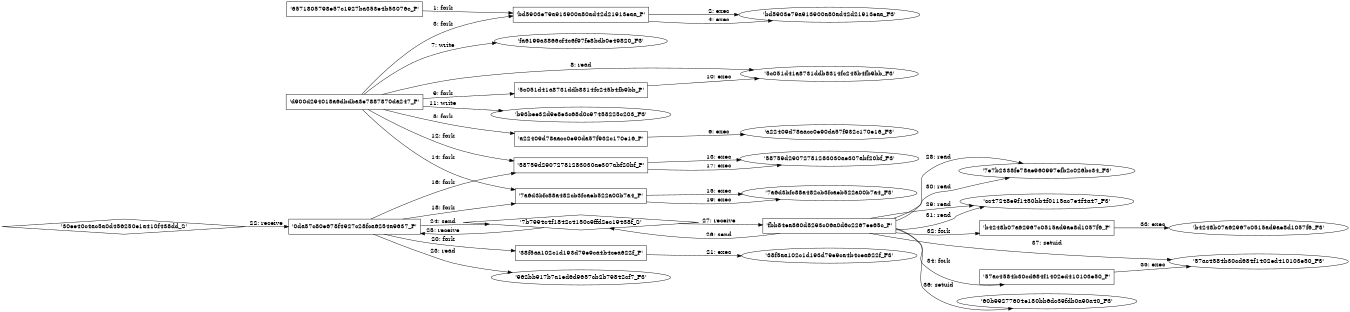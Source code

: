 digraph "D:\Learning\Paper\apt\基于CTI的攻击预警\Dataset\攻击图\ASGfromALLCTI\Enterprise Threat Encounters Scenarios and Recommendations – Part 1.dot" {
rankdir="LR"
size="9"
fixedsize="false"
splines="true"
nodesep=0.3
ranksep=0
fontsize=10
overlap="scalexy"
engine= "neato"
	"'6571805798e57c1927ba353e4b53076c_P'" [node_type=Process shape=box]
	"'bd5903e79a913900a80ad42d21913eaa_P'" [node_type=Process shape=box]
	"'6571805798e57c1927ba353e4b53076c_P'" -> "'bd5903e79a913900a80ad42d21913eaa_P'" [label="1: fork"]
	"'bd5903e79a913900a80ad42d21913eaa_P'" [node_type=Process shape=box]
	"'bd5903e79a913900a80ad42d21913eaa_F3'" [node_type=File shape=ellipse]
	"'bd5903e79a913900a80ad42d21913eaa_P'" -> "'bd5903e79a913900a80ad42d21913eaa_F3'" [label="2: exec"]
	"'d900d294018a6dbdba3e7887870da247_P'" [node_type=Process shape=box]
	"'bd5903e79a913900a80ad42d21913eaa_P'" [node_type=Process shape=box]
	"'d900d294018a6dbdba3e7887870da247_P'" -> "'bd5903e79a913900a80ad42d21913eaa_P'" [label="3: fork"]
	"'bd5903e79a913900a80ad42d21913eaa_P'" [node_type=Process shape=box]
	"'bd5903e79a913900a80ad42d21913eaa_F3'" [node_type=File shape=ellipse]
	"'bd5903e79a913900a80ad42d21913eaa_P'" -> "'bd5903e79a913900a80ad42d21913eaa_F3'" [label="4: exec"]
	"'d900d294018a6dbdba3e7887870da247_P'" [node_type=Process shape=box]
	"'a22409d78aacc0e90da57f932c170e16_P'" [node_type=Process shape=box]
	"'d900d294018a6dbdba3e7887870da247_P'" -> "'a22409d78aacc0e90da57f932c170e16_P'" [label="5: fork"]
	"'a22409d78aacc0e90da57f932c170e16_P'" [node_type=Process shape=box]
	"'a22409d78aacc0e90da57f932c170e16_F3'" [node_type=File shape=ellipse]
	"'a22409d78aacc0e90da57f932c170e16_P'" -> "'a22409d78aacc0e90da57f932c170e16_F3'" [label="6: exec"]
	"'fa6199a3866cf4c6f97fe8bdb0e49820_F3'" [node_type=file shape=ellipse]
	"'d900d294018a6dbdba3e7887870da247_P'" [node_type=Process shape=box]
	"'d900d294018a6dbdba3e7887870da247_P'" -> "'fa6199a3866cf4c6f97fe8bdb0e49820_F3'" [label="7: write"]
	"'5c051d41a8731ddb8314fc245b4fb9bb_F3'" [node_type=file shape=ellipse]
	"'d900d294018a6dbdba3e7887870da247_P'" [node_type=Process shape=box]
	"'d900d294018a6dbdba3e7887870da247_P'" -> "'5c051d41a8731ddb8314fc245b4fb9bb_F3'" [label="8: read"]
	"'d900d294018a6dbdba3e7887870da247_P'" [node_type=Process shape=box]
	"'5c051d41a8731ddb8314fc245b4fb9bb_P'" [node_type=Process shape=box]
	"'d900d294018a6dbdba3e7887870da247_P'" -> "'5c051d41a8731ddb8314fc245b4fb9bb_P'" [label="9: fork"]
	"'5c051d41a8731ddb8314fc245b4fb9bb_P'" [node_type=Process shape=box]
	"'5c051d41a8731ddb8314fc245b4fb9bb_F3'" [node_type=File shape=ellipse]
	"'5c051d41a8731ddb8314fc245b4fb9bb_P'" -> "'5c051d41a8731ddb8314fc245b4fb9bb_F3'" [label="10: exec"]
	"'b93bee32d9e8e3c68d0c97458225c203_F3'" [node_type=file shape=ellipse]
	"'d900d294018a6dbdba3e7887870da247_P'" [node_type=Process shape=box]
	"'d900d294018a6dbdba3e7887870da247_P'" -> "'b93bee32d9e8e3c68d0c97458225c203_F3'" [label="11: write"]
	"'d900d294018a6dbdba3e7887870da247_P'" [node_type=Process shape=box]
	"'58759d29072781283030ae307abf20bf_P'" [node_type=Process shape=box]
	"'d900d294018a6dbdba3e7887870da247_P'" -> "'58759d29072781283030ae307abf20bf_P'" [label="12: fork"]
	"'58759d29072781283030ae307abf20bf_P'" [node_type=Process shape=box]
	"'58759d29072781283030ae307abf20bf_F3'" [node_type=File shape=ellipse]
	"'58759d29072781283030ae307abf20bf_P'" -> "'58759d29072781283030ae307abf20bf_F3'" [label="13: exec"]
	"'d900d294018a6dbdba3e7887870da247_P'" [node_type=Process shape=box]
	"'7a6d3bfc88a482cb3fcaeb522a00b7a4_P'" [node_type=Process shape=box]
	"'d900d294018a6dbdba3e7887870da247_P'" -> "'7a6d3bfc88a482cb3fcaeb522a00b7a4_P'" [label="14: fork"]
	"'7a6d3bfc88a482cb3fcaeb522a00b7a4_P'" [node_type=Process shape=box]
	"'7a6d3bfc88a482cb3fcaeb522a00b7a4_F3'" [node_type=File shape=ellipse]
	"'7a6d3bfc88a482cb3fcaeb522a00b7a4_P'" -> "'7a6d3bfc88a482cb3fcaeb522a00b7a4_F3'" [label="15: exec"]
	"'0da57c80e678f4927c28fca6254a9637_P'" [node_type=Process shape=box]
	"'58759d29072781283030ae307abf20bf_P'" [node_type=Process shape=box]
	"'0da57c80e678f4927c28fca6254a9637_P'" -> "'58759d29072781283030ae307abf20bf_P'" [label="16: fork"]
	"'58759d29072781283030ae307abf20bf_P'" [node_type=Process shape=box]
	"'58759d29072781283030ae307abf20bf_F3'" [node_type=File shape=ellipse]
	"'58759d29072781283030ae307abf20bf_P'" -> "'58759d29072781283030ae307abf20bf_F3'" [label="17: exec"]
	"'0da57c80e678f4927c28fca6254a9637_P'" [node_type=Process shape=box]
	"'7a6d3bfc88a482cb3fcaeb522a00b7a4_P'" [node_type=Process shape=box]
	"'0da57c80e678f4927c28fca6254a9637_P'" -> "'7a6d3bfc88a482cb3fcaeb522a00b7a4_P'" [label="18: fork"]
	"'7a6d3bfc88a482cb3fcaeb522a00b7a4_P'" [node_type=Process shape=box]
	"'7a6d3bfc88a482cb3fcaeb522a00b7a4_F3'" [node_type=File shape=ellipse]
	"'7a6d3bfc88a482cb3fcaeb522a00b7a4_P'" -> "'7a6d3bfc88a482cb3fcaeb522a00b7a4_F3'" [label="19: exec"]
	"'0da57c80e678f4927c28fca6254a9637_P'" [node_type=Process shape=box]
	"'38f5aa102c1d193d79e9ca4b4cea622f_P'" [node_type=Process shape=box]
	"'0da57c80e678f4927c28fca6254a9637_P'" -> "'38f5aa102c1d193d79e9ca4b4cea622f_P'" [label="20: fork"]
	"'38f5aa102c1d193d79e9ca4b4cea622f_P'" [node_type=Process shape=box]
	"'38f5aa102c1d193d79e9ca4b4cea622f_F3'" [node_type=File shape=ellipse]
	"'38f5aa102c1d193d79e9ca4b4cea622f_P'" -> "'38f5aa102c1d193d79e9ca4b4cea622f_F3'" [label="21: exec"]
	"'0da57c80e678f4927c28fca6254a9637_P'" [node_type=Process shape=box]
	"'30ee40c4ac5a0d456250e1a410f438dd_S'" [node_type=Socket shape=diamond]
	"'30ee40c4ac5a0d456250e1a410f438dd_S'" -> "'0da57c80e678f4927c28fca6254a9637_P'" [label="22: receive"]
	"'962bb917b7a1ed6d9657cb2b79842cf7_F3'" [node_type=file shape=ellipse]
	"'0da57c80e678f4927c28fca6254a9637_P'" [node_type=Process shape=box]
	"'0da57c80e678f4927c28fca6254a9637_P'" -> "'962bb917b7a1ed6d9657cb2b79842cf7_F3'" [label="23: read"]
	"'7b7994c4f1842c4150c9ffd2ec19438f_S'" [node_type=Socket shape=diamond]
	"'0da57c80e678f4927c28fca6254a9637_P'" [node_type=Process shape=box]
	"'0da57c80e678f4927c28fca6254a9637_P'" -> "'7b7994c4f1842c4150c9ffd2ec19438f_S'" [label="24: send"]
	"'7b7994c4f1842c4150c9ffd2ec19438f_S'" -> "'0da57c80e678f4927c28fca6254a9637_P'" [label="25: receive"]
	"'7b7994c4f1842c4150c9ffd2ec19438f_S'" [node_type=Socket shape=diamond]
	"'fbb84ea860d8293c06a0d6c2267ee65c_P'" [node_type=Process shape=box]
	"'fbb84ea860d8293c06a0d6c2267ee65c_P'" -> "'7b7994c4f1842c4150c9ffd2ec19438f_S'" [label="26: send"]
	"'7b7994c4f1842c4150c9ffd2ec19438f_S'" -> "'fbb84ea860d8293c06a0d6c2267ee65c_P'" [label="27: receive"]
	"'7e7b2338fe78ae960997efb2c026bc34_F3'" [node_type=file shape=ellipse]
	"'fbb84ea860d8293c06a0d6c2267ee65c_P'" [node_type=Process shape=box]
	"'fbb84ea860d8293c06a0d6c2267ee65c_P'" -> "'7e7b2338fe78ae960997efb2c026bc34_F3'" [label="28: read"]
	"'cc47248e9f1450bb4f0115ac7e4f4a47_F3'" [node_type=file shape=ellipse]
	"'fbb84ea860d8293c06a0d6c2267ee65c_P'" [node_type=Process shape=box]
	"'fbb84ea860d8293c06a0d6c2267ee65c_P'" -> "'cc47248e9f1450bb4f0115ac7e4f4a47_F3'" [label="29: read"]
	"'7e7b2338fe78ae960997efb2c026bc34_F3'" [node_type=file shape=ellipse]
	"'fbb84ea860d8293c06a0d6c2267ee65c_P'" [node_type=Process shape=box]
	"'fbb84ea860d8293c06a0d6c2267ee65c_P'" -> "'7e7b2338fe78ae960997efb2c026bc34_F3'" [label="30: read"]
	"'cc47248e9f1450bb4f0115ac7e4f4a47_F3'" [node_type=file shape=ellipse]
	"'fbb84ea860d8293c06a0d6c2267ee65c_P'" [node_type=Process shape=box]
	"'fbb84ea860d8293c06a0d6c2267ee65c_P'" -> "'cc47248e9f1450bb4f0115ac7e4f4a47_F3'" [label="31: read"]
	"'fbb84ea860d8293c06a0d6c2267ee65c_P'" [node_type=Process shape=box]
	"'b4248b07a62967c0515ad9ae8d1057f6_P'" [node_type=Process shape=box]
	"'fbb84ea860d8293c06a0d6c2267ee65c_P'" -> "'b4248b07a62967c0515ad9ae8d1057f6_P'" [label="32: fork"]
	"'b4248b07a62967c0515ad9ae8d1057f6_P'" [node_type=Process shape=box]
	"'b4248b07a62967c0515ad9ae8d1057f6_F3'" [node_type=File shape=ellipse]
	"'b4248b07a62967c0515ad9ae8d1057f6_P'" -> "'b4248b07a62967c0515ad9ae8d1057f6_F3'" [label="33: exec"]
	"'fbb84ea860d8293c06a0d6c2267ee65c_P'" [node_type=Process shape=box]
	"'57ac4584b30cd684f1402ed410103e50_P'" [node_type=Process shape=box]
	"'fbb84ea860d8293c06a0d6c2267ee65c_P'" -> "'57ac4584b30cd684f1402ed410103e50_P'" [label="34: fork"]
	"'57ac4584b30cd684f1402ed410103e50_P'" [node_type=Process shape=box]
	"'57ac4584b30cd684f1402ed410103e50_F3'" [node_type=File shape=ellipse]
	"'57ac4584b30cd684f1402ed410103e50_P'" -> "'57ac4584b30cd684f1402ed410103e50_F3'" [label="35: exec"]
	"'60b99277604e180bb6dc39fdb0a90a40_F3'" [node_type=file shape=ellipse]
	"'fbb84ea860d8293c06a0d6c2267ee65c_P'" [node_type=Process shape=box]
	"'fbb84ea860d8293c06a0d6c2267ee65c_P'" -> "'60b99277604e180bb6dc39fdb0a90a40_F3'" [label="36: setuid"]
	"'57ac4584b30cd684f1402ed410103e50_F3'" [node_type=file shape=ellipse]
	"'fbb84ea860d8293c06a0d6c2267ee65c_P'" [node_type=Process shape=box]
	"'fbb84ea860d8293c06a0d6c2267ee65c_P'" -> "'57ac4584b30cd684f1402ed410103e50_F3'" [label="37: setuid"]
}
